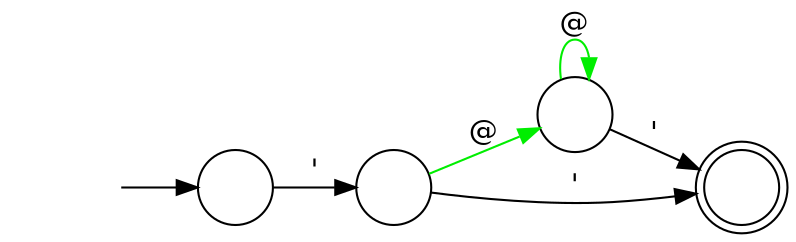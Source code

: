 digraph Automaton {
  rankdir = LR;
  0 [shape=circle,label=""];
  initial [shape=plaintext,label=""];
  initial -> 0
  0 -> 1 [label="'"]
  1 [shape=circle,label=""];
  1 -> 2 [label="@",color=green2]
  1 -> 3 [label="'"]
  2 [shape=circle,label=""];
  2 -> 2 [label="@",color=green2]
  2 -> 3 [label="'"]
  3 [shape=doublecircle,label=""];
}
